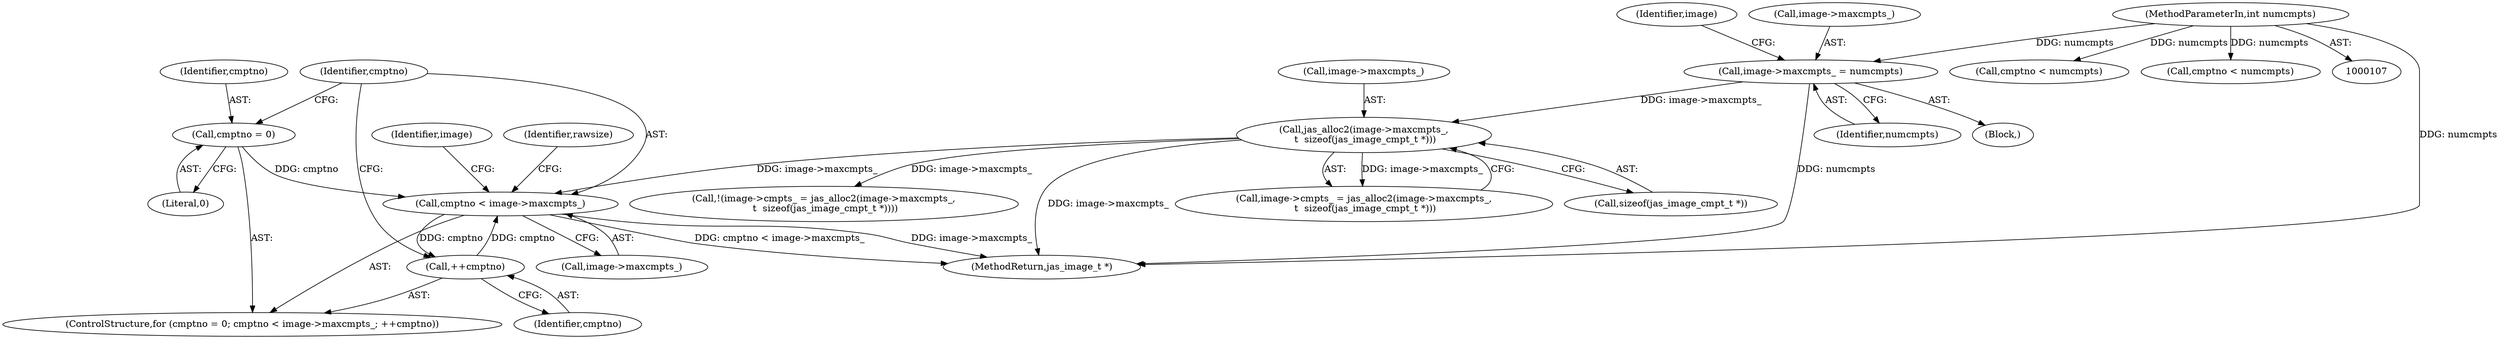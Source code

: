 digraph "0_jasper_d42b2388f7f8e0332c846675133acea151fc557a_12@pointer" {
"1000164" [label="(Call,cmptno < image->maxcmpts_)"];
"1000169" [label="(Call,++cmptno)"];
"1000164" [label="(Call,cmptno < image->maxcmpts_)"];
"1000161" [label="(Call,cmptno = 0)"];
"1000152" [label="(Call,jas_alloc2(image->maxcmpts_,\n \t  sizeof(jas_image_cmpt_t *)))"];
"1000141" [label="(Call,image->maxcmpts_ = numcmpts)"];
"1000108" [label="(MethodParameterIn,int numcmpts)"];
"1000145" [label="(Identifier,numcmpts)"];
"1000166" [label="(Call,image->maxcmpts_)"];
"1000142" [label="(Call,image->maxcmpts_)"];
"1000162" [label="(Identifier,cmptno)"];
"1000161" [label="(Call,cmptno = 0)"];
"1000175" [label="(Identifier,image)"];
"1000111" [label="(Block,)"];
"1000190" [label="(Call,cmptno < numcmpts)"];
"1000148" [label="(Call,image->cmpts_ = jas_alloc2(image->maxcmpts_,\n \t  sizeof(jas_image_cmpt_t *)))"];
"1000153" [label="(Call,image->maxcmpts_)"];
"1000150" [label="(Identifier,image)"];
"1000163" [label="(Literal,0)"];
"1000108" [label="(MethodParameterIn,int numcmpts)"];
"1000229" [label="(Call,cmptno < numcmpts)"];
"1000160" [label="(ControlStructure,for (cmptno = 0; cmptno < image->maxcmpts_; ++cmptno))"];
"1000169" [label="(Call,++cmptno)"];
"1000170" [label="(Identifier,cmptno)"];
"1000165" [label="(Identifier,cmptno)"];
"1000316" [label="(MethodReturn,jas_image_t *)"];
"1000164" [label="(Call,cmptno < image->maxcmpts_)"];
"1000180" [label="(Identifier,rawsize)"];
"1000141" [label="(Call,image->maxcmpts_ = numcmpts)"];
"1000152" [label="(Call,jas_alloc2(image->maxcmpts_,\n \t  sizeof(jas_image_cmpt_t *)))"];
"1000156" [label="(Call,sizeof(jas_image_cmpt_t *))"];
"1000147" [label="(Call,!(image->cmpts_ = jas_alloc2(image->maxcmpts_,\n \t  sizeof(jas_image_cmpt_t *))))"];
"1000164" -> "1000160"  [label="AST: "];
"1000164" -> "1000166"  [label="CFG: "];
"1000165" -> "1000164"  [label="AST: "];
"1000166" -> "1000164"  [label="AST: "];
"1000175" -> "1000164"  [label="CFG: "];
"1000180" -> "1000164"  [label="CFG: "];
"1000164" -> "1000316"  [label="DDG: cmptno < image->maxcmpts_"];
"1000164" -> "1000316"  [label="DDG: image->maxcmpts_"];
"1000169" -> "1000164"  [label="DDG: cmptno"];
"1000161" -> "1000164"  [label="DDG: cmptno"];
"1000152" -> "1000164"  [label="DDG: image->maxcmpts_"];
"1000164" -> "1000169"  [label="DDG: cmptno"];
"1000169" -> "1000160"  [label="AST: "];
"1000169" -> "1000170"  [label="CFG: "];
"1000170" -> "1000169"  [label="AST: "];
"1000165" -> "1000169"  [label="CFG: "];
"1000161" -> "1000160"  [label="AST: "];
"1000161" -> "1000163"  [label="CFG: "];
"1000162" -> "1000161"  [label="AST: "];
"1000163" -> "1000161"  [label="AST: "];
"1000165" -> "1000161"  [label="CFG: "];
"1000152" -> "1000148"  [label="AST: "];
"1000152" -> "1000156"  [label="CFG: "];
"1000153" -> "1000152"  [label="AST: "];
"1000156" -> "1000152"  [label="AST: "];
"1000148" -> "1000152"  [label="CFG: "];
"1000152" -> "1000316"  [label="DDG: image->maxcmpts_"];
"1000152" -> "1000147"  [label="DDG: image->maxcmpts_"];
"1000152" -> "1000148"  [label="DDG: image->maxcmpts_"];
"1000141" -> "1000152"  [label="DDG: image->maxcmpts_"];
"1000141" -> "1000111"  [label="AST: "];
"1000141" -> "1000145"  [label="CFG: "];
"1000142" -> "1000141"  [label="AST: "];
"1000145" -> "1000141"  [label="AST: "];
"1000150" -> "1000141"  [label="CFG: "];
"1000141" -> "1000316"  [label="DDG: numcmpts"];
"1000108" -> "1000141"  [label="DDG: numcmpts"];
"1000108" -> "1000107"  [label="AST: "];
"1000108" -> "1000316"  [label="DDG: numcmpts"];
"1000108" -> "1000190"  [label="DDG: numcmpts"];
"1000108" -> "1000229"  [label="DDG: numcmpts"];
}
